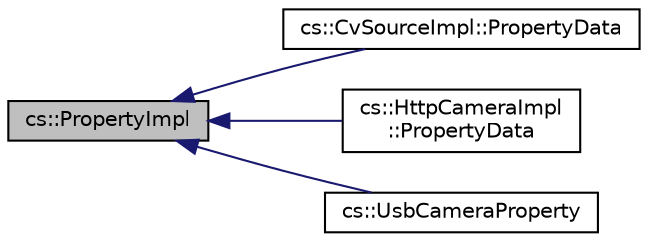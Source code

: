 digraph "cs::PropertyImpl"
{
  edge [fontname="Helvetica",fontsize="10",labelfontname="Helvetica",labelfontsize="10"];
  node [fontname="Helvetica",fontsize="10",shape=record];
  rankdir="LR";
  Node1 [label="cs::PropertyImpl",height=0.2,width=0.4,color="black", fillcolor="grey75", style="filled", fontcolor="black"];
  Node1 -> Node2 [dir="back",color="midnightblue",fontsize="10",style="solid",fontname="Helvetica"];
  Node2 [label="cs::CvSourceImpl::PropertyData",height=0.2,width=0.4,color="black", fillcolor="white", style="filled",URL="$classcs_1_1CvSourceImpl_1_1PropertyData.html"];
  Node1 -> Node3 [dir="back",color="midnightblue",fontsize="10",style="solid",fontname="Helvetica"];
  Node3 [label="cs::HttpCameraImpl\l::PropertyData",height=0.2,width=0.4,color="black", fillcolor="white", style="filled",URL="$classcs_1_1HttpCameraImpl_1_1PropertyData.html"];
  Node1 -> Node4 [dir="back",color="midnightblue",fontsize="10",style="solid",fontname="Helvetica"];
  Node4 [label="cs::UsbCameraProperty",height=0.2,width=0.4,color="black", fillcolor="white", style="filled",URL="$classcs_1_1UsbCameraProperty.html"];
}
